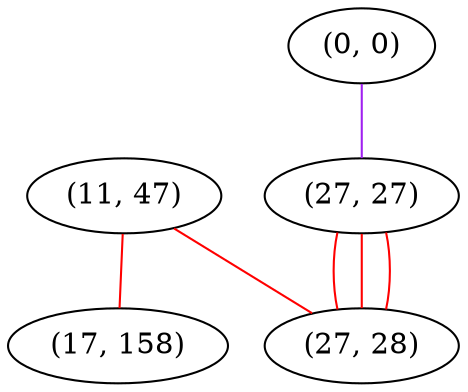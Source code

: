 graph "" {
"(11, 47)";
"(0, 0)";
"(17, 158)";
"(27, 27)";
"(27, 28)";
"(11, 47)" -- "(27, 28)"  [color=red, key=0, weight=1];
"(11, 47)" -- "(17, 158)"  [color=red, key=0, weight=1];
"(0, 0)" -- "(27, 27)"  [color=purple, key=0, weight=4];
"(27, 27)" -- "(27, 28)"  [color=red, key=0, weight=1];
"(27, 27)" -- "(27, 28)"  [color=red, key=1, weight=1];
"(27, 27)" -- "(27, 28)"  [color=red, key=2, weight=1];
}
